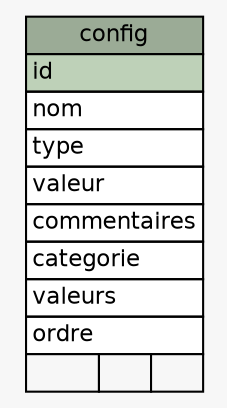 // dot 2.26.3 on Linux 3.2.0-4-amd64
// SchemaSpy rev 590
digraph "config" {
  graph [
    rankdir="RL"
    bgcolor="#f7f7f7"
    nodesep="0.18"
    ranksep="0.46"
    fontname="Helvetica"
    fontsize="11"
  ];
  node [
    fontname="Helvetica"
    fontsize="11"
    shape="plaintext"
  ];
  edge [
    arrowsize="0.8"
  ];
  "config" [
    label=<
    <TABLE BORDER="0" CELLBORDER="1" CELLSPACING="0" BGCOLOR="#ffffff">
      <TR><TD COLSPAN="3" BGCOLOR="#9bab96" ALIGN="CENTER">config</TD></TR>
      <TR><TD PORT="id" COLSPAN="3" BGCOLOR="#bed1b8" ALIGN="LEFT">id</TD></TR>
      <TR><TD PORT="nom" COLSPAN="3" ALIGN="LEFT">nom</TD></TR>
      <TR><TD PORT="type" COLSPAN="3" ALIGN="LEFT">type</TD></TR>
      <TR><TD PORT="valeur" COLSPAN="3" ALIGN="LEFT">valeur</TD></TR>
      <TR><TD PORT="commentaires" COLSPAN="3" ALIGN="LEFT">commentaires</TD></TR>
      <TR><TD PORT="categorie" COLSPAN="3" ALIGN="LEFT">categorie</TD></TR>
      <TR><TD PORT="valeurs" COLSPAN="3" ALIGN="LEFT">valeurs</TD></TR>
      <TR><TD PORT="ordre" COLSPAN="3" ALIGN="LEFT">ordre</TD></TR>
      <TR><TD ALIGN="LEFT" BGCOLOR="#f7f7f7">  </TD><TD ALIGN="RIGHT" BGCOLOR="#f7f7f7">  </TD><TD ALIGN="RIGHT" BGCOLOR="#f7f7f7">  </TD></TR>
    </TABLE>>
    URL="tables/config.html"
    tooltip="config"
  ];
}

